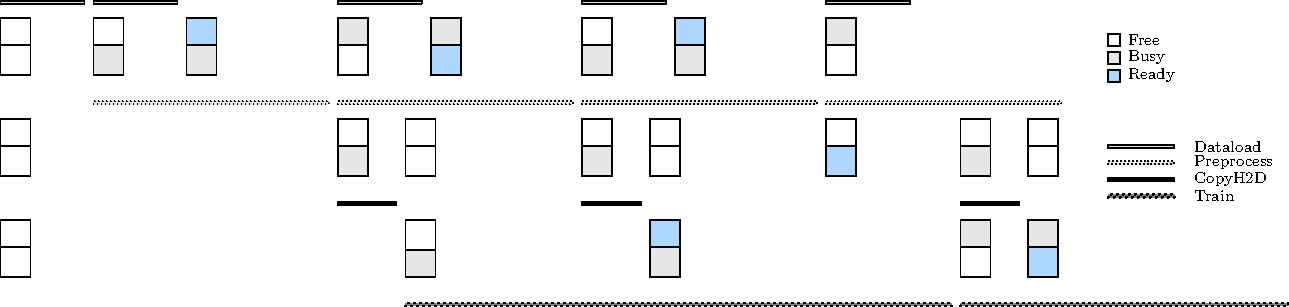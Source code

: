 import geometry;

size(40cm, 0);
unitsize(30, 0);
defaultpen(fontsize(12pt));
real xshiftUnit = 1.4;
pen fillReady = rgb(156,194,230);
pen fillBusy = lightgray;
pen fillFree = white;

real tinyPadding = 0.15;

// 各种 batch 的样式长度设置
real batchWidthUnit = xshiftUnit; //dataloader
real preproWidth = 2.8*xshiftUnit; //preprocess 
real copyWidth = 0.7*xshiftUnit; //copyh2d
real trainWidth = 6.5*xshiftUnit; //train

pen Dotted(pen p=currentpen) {return linetype(new real[] {0,3})+2*linewidth(p);}   

picture getBatch(real width, pen pstyle = defaultpen, pen pbg = lightgray)
{
    picture pic;
    path lineBatch = box((0,0),(width,0.05));
    fill(pic, lineBatch, pbg);
    draw(pic, lineBatch, pstyle);
    return pic;
}

picture blockBox(real w = 0.5, real h = 0.5, pen p = white) {
  picture pic;
  pair d = (w, h);
  path boxpath = box((0,0), d);
  filldraw(pic, boxpath, p);
  return pic;
}

//对齐上方btach的左边边缘
picture getRegAlignToUpBatchLeft(picture batchPic, real yaxis)
{
    picture reg = blockBox();

    pair ptLeft = point(batchPic, W);
    pair ptTo =(ptLeft.x, ptLeft.y+yaxis);
    return shift(ptTo)*reg;
}

//对齐上方btach的右边缘
picture getRegAlignToUpBatchRight(picture batchPic, real yaxis)
{
    picture reg = blockBox();

    pair ptLeft = point(batchPic, E);
    pair ptTo =(ptLeft.x, ptLeft.y+yaxis);
    return shift(ptTo)*reg;
}

//对齐下方btach的左边缘
picture getRegAlignToDownBatchLeft(picture batchPic, real yaxis)
{
    picture reg = blockBox();

    pair ptLeft = point(batchPic, W);
    pair ptTo =(ptLeft.x, ptLeft.y-yaxis);
    return shift(ptTo)*reg;
}

//对齐下方btach的右边缘
picture getRegAlignToDownBatchRight(picture batchPic, real yaxis)
{
    picture reg = blockBox();

    pair ptLeft = point(batchPic, E);
    pair ptTo =(ptLeft.x, ptLeft.y-yaxis);
    return shift(ptTo)*reg;
}

picture fillRegBox(picture boxPic, pen p=fillFree)
{
    pair ptLeftBottom = point(boxPic, SW);
    pair ptRightBottom = point(boxPic, SE);
    pair ptLeftUp = point(boxPic, NW);
    pair ptRightUp = point(boxPic, NE);
    path upRect = ptLeftBottom--ptRightBottom--ptRightUp--ptLeftUp--cycle;
    write(upRect);
    filldraw(boxPic, upRect, p);
    return boxPic;
}

picture getMainPic()
{
    picture pic;

    //draw dataloading batches
    real yshiftUnit = 1.2xshiftUnit;
    real shiftBatch1padding = xshiftUnit+tinyPadding;
    picture dataloadingPic;
    
    //dataloader batch 1, reg1 0
    picture data_batch1 = getBatch(batchWidthUnit);
    add(pic, data_batch1);
    real yaxisShift = -0.55xshiftUnit;
    real boxd = 0.3;
    picture reg1_00 = getRegAlignToUpBatchLeft(data_batch1, yaxisShift);
    picture reg1_10 = getRegAlignToUpBatchLeft(data_batch1, yaxisShift-tinyPadding-boxd);
    
    //reg1 0
    add(pic, reg1_00);
    add(pic, reg1_10);

    //dataloader batch 2, reg1 1, preprocess batch1
    picture data_batch2 = shift(point(data_batch1, E).x+tinyPadding, 0)*getBatch(batchWidthUnit); 
    add(pic, data_batch2);

    picture reg1_01 = getRegAlignToUpBatchLeft(data_batch2, yaxisShift);
    picture reg1_11 = getRegAlignToUpBatchLeft(data_batch2, yaxisShift-tinyPadding-boxd);
    add(pic, reg1_01);
    add(pic, fillRegBox(reg1_11, fillBusy));

    real shiftYValue = -yshiftUnit;
    picture prepro_batch1 = shift(point(data_batch2, W).x, shiftYValue)*getBatch(preproWidth, dotted);
    add(pic, prepro_batch1);

    //reg1 2
    picture reg1_02 = shift(tinyPadding,0)*getRegAlignToUpBatchRight(data_batch2, yaxisShift);
    picture reg1_12 = shift(tinyPadding,0)*getRegAlignToUpBatchRight(data_batch2, yaxisShift-tinyPadding-boxd);
    add(pic, fillRegBox(reg1_02, fillReady));
    add(pic, fillRegBox(reg1_12, fillBusy));    

    //dataloader batch3, reg1 3
    picture data_batch3 = shift(point(prepro_batch1, E).x+tinyPadding, 0)*getBatch(batchWidthUnit); 
    add(pic, data_batch3);
    picture reg1_03 = getRegAlignToUpBatchLeft(data_batch3, yaxisShift);
    picture reg1_13 = getRegAlignToUpBatchLeft(data_batch3, yaxisShift-tinyPadding-boxd);
    add(pic, fillRegBox(reg1_03, fillBusy));
    add(pic, fillRegBox(reg1_13, fillFree));        

    //preprocess batch2
    picture prepro_batch2 = shift(point(data_batch3, W).x, shiftYValue)*getBatch(preproWidth, dotted);
    add(pic, prepro_batch2);

    real copyYValue =  -2*yshiftUnit;

    add(pic, shift(0, -yshiftUnit)*reg1_00);
    add(pic, shift(0, -yshiftUnit)*reg1_10);
    add(pic, shift(0, -2yshiftUnit)*reg1_00);
    add(pic, shift(0, -2yshiftUnit)*reg1_10);
    
    //copyh2d batch1, regs2 1
    pair ptCopyBase = (point(prepro_batch1, E).x+tinyPadding, copyYValue);
    picture copyh2d_batch1 = shift(ptCopyBase)*getBatch(copyWidth, solid, black);
    add(pic, copyh2d_batch1);

    picture reg2_01 = getRegAlignToUpBatchLeft(prepro_batch2, yaxisShift);
    picture reg2_11 = getRegAlignToUpBatchLeft(prepro_batch2, yaxisShift-tinyPadding-boxd);
    add(pic, fillRegBox(reg2_01, fillFree));
    add(pic, fillRegBox(reg2_11, fillBusy));        

    //regs2 2, regs3 1
    picture reg2_02 = shift(point(copyh2d_batch1, E).x+tinyPadding, point(reg2_01, SW).y)*blockBox();
    picture reg2_12 = shift(point(copyh2d_batch1, E).x+tinyPadding, point(reg2_11, SW).y)*blockBox();;
    add(pic, fillRegBox(reg2_02, fillFree));
    add(pic, fillRegBox(reg2_12, fillFree));        

    picture reg3_01 = shift(tinyPadding,0)*getRegAlignToUpBatchRight(copyh2d_batch1, yaxisShift);
    picture reg3_11 = shift(tinyPadding,0)*getRegAlignToUpBatchRight(copyh2d_batch1, yaxisShift-tinyPadding-boxd);
    add(pic, fillRegBox(reg3_11, fillBusy));
    add(pic, fillRegBox(reg3_01, fillFree));
    
    //train batch1
    real trainYValue =  -3*yshiftUnit;  
    pair ptTrainBatch1 = (point(copyh2d_batch1, E).x+tinyPadding, trainYValue);
    picture train_batch1 = shift(ptTrainBatch1)*getBatch(trainWidth, Dotted, gray);
    add(pic, train_batch1);

    picture reg1_04 = shift(tinyPadding,0)*getRegAlignToUpBatchRight(data_batch3, yaxisShift);
    picture reg1_14 = shift(tinyPadding,0)*getRegAlignToUpBatchRight(data_batch3, yaxisShift-tinyPadding-boxd);
    add(pic, fillRegBox(reg1_04, fillBusy));
    add(pic, fillRegBox(reg1_14, fillReady));


    //Dataloader batch 4 regs1 5
    picture data_batch4 = shift(point(prepro_batch2, E).x+tinyPadding, 0)*getBatch(batchWidthUnit); 
    add(pic, data_batch4);
    
    picture reg1_05 = shift(point(prepro_batch2, E).x+tinyPadding, point(reg1_01, SW).y)*blockBox();
    picture reg1_15 = shift(point(prepro_batch2, E).x+tinyPadding, point(reg1_11, SW).y)*blockBox();
    add(pic, fillRegBox(reg1_05, fillFree));
    add(pic, fillRegBox(reg1_15, fillBusy));

    //regs1 6
    picture reg1_07 = shift(point(data_batch4, E).x+tinyPadding, point(reg1_01, SW).y)*blockBox();
    picture reg1_17 = shift(point(data_batch4, E).x+tinyPadding, point(reg1_11, SW).y)*blockBox();
    add(pic, fillRegBox(reg1_07, fillReady));
    add(pic, fillRegBox(reg1_17, fillBusy));

    //preprocess batch 3, regs2 3
    picture prepro_batch3 = shift(point(prepro_batch2, E).x +tinyPadding, shiftYValue)*getBatch(preproWidth, dotted);
    add(pic, prepro_batch3);
    picture reg2_03 = shift(point(prepro_batch3, W).x, point(reg2_01, SW).y)*blockBox();
    picture reg2_13 = shift(point(prepro_batch3, W).x, point(reg2_11, SW).y)*blockBox();;
    add(pic, fillRegBox(reg2_03, fillFree));
    add(pic, fillRegBox(reg2_13, fillBusy));

    // copyh2d batch2
    picture copyh2d_batch2 = shift((point(prepro_batch2, E).x+tinyPadding, point(copyh2d_batch1, S).y))*getBatch(copyWidth, solid, black);
    add(pic, copyh2d_batch2);

    // regs3 2, regs2 4
    picture reg3_02 = shift(point(copyh2d_batch2, E).x+tinyPadding, point(reg3_01, SW).y)*blockBox();
    picture reg3_12 = shift(point(copyh2d_batch2, E).x+tinyPadding, point(reg3_11, SW).y)*blockBox();
    add(pic, fillRegBox(reg3_02, fillReady));
    add(pic, fillRegBox(reg3_12, fillBusy)); 

    picture reg2_04 = shift(point(copyh2d_batch2, E).x+tinyPadding, point(reg2_01, SW).y)*blockBox();
    picture reg2_14 = shift(point(copyh2d_batch2, E).x+tinyPadding, point(reg2_11, SW).y)*blockBox();;
    add(pic, fillRegBox(reg2_04, fillFree));
    add(pic, fillRegBox(reg2_14, fillFree));

    //dataloader batch 5, regs 1 7      
    picture data_batch5 = shift(point(prepro_batch3, E).x+tinyPadding, 0)*getBatch(batchWidthUnit); 
    add(pic, data_batch5);
    picture reg1_07 = shift(point(data_batch5, W).x, point(reg1_01, SW).y)*blockBox();
    picture reg1_17 = shift(point(data_batch5, W).x, point(reg1_11, SW).y)*blockBox();
    add(pic, fillRegBox(reg1_07, fillBusy));
    add(pic, fillRegBox(reg1_17, fillFree));

    //preprocess batch 4
    picture prepro_batch4 = shift(point(prepro_batch3, E).x +tinyPadding, shiftYValue)*getBatch(preproWidth, dotted);
    add(pic, prepro_batch4);

    //regs 2 5         
    picture reg2_05 = shift((point(prepro_batch3, E).x+tinyPadding, point(reg2_01, SW).y))*blockBox();
    picture reg2_15 = shift((point(prepro_batch3, E).x+tinyPadding, point(reg2_11, SW).y))*blockBox();;
    add(pic, fillRegBox(reg2_05, fillFree));
    add(pic, fillRegBox(reg2_15, fillReady));

    //train batch 2
    picture train_batch2 = shift(point(train_batch1, E).x +tinyPadding, trainYValue)*xscale(0.6)*getBatch(trainWidth, Dotted, gray);
    add(pic, train_batch2);

    // copyh2d batch3 regs3 3
    picture copyh2d_batch3 = shift((point(train_batch1, E).x+tinyPadding, point(copyh2d_batch1, S).y))*getBatch(copyWidth, solid, black);
    add(pic, copyh2d_batch3);
    picture reg3_03 = shift(point(copyh2d_batch3, W).x, point(reg3_01, SW).y)*blockBox();
    picture reg3_13 = shift(point(copyh2d_batch3, W).x, point(reg3_11, SW).y)*blockBox();
    add(pic, fillRegBox(reg3_03, fillBusy));
    add(pic, fillRegBox(reg3_13, fillFree)); 

    // regs2 6
    picture reg2_06 = shift((point(copyh2d_batch3, W).x, point(reg2_01, SW).y))*blockBox();
    picture reg2_16 = shift((point(copyh2d_batch3, W).x, point(reg2_11, SW).y))*blockBox();;
    add(pic, fillRegBox(reg2_06, fillFree));
    add(pic, fillRegBox(reg2_16, fillBusy));

    //regs3 4, regs2 7
    picture reg3_04 = shift(point(copyh2d_batch3, E).x+tinyPadding, point(reg3_01, SW).y)*blockBox();
    picture reg3_14 = shift(point(copyh2d_batch3, E).x+tinyPadding, point(reg3_11, SW).y)*blockBox();
    add(pic, fillRegBox(reg3_04, fillBusy));
    add(pic, fillRegBox(reg3_14, fillReady)); 

    picture reg2_07 = shift((point(copyh2d_batch3, E).x+tinyPadding, point(reg2_01, SW).y))*blockBox();
    picture reg2_17 = shift((point(copyh2d_batch3, E).x+tinyPadding, point(reg2_11, SW).y))*blockBox();;
    add(pic, fillRegBox(reg2_07, fillFree));
    add(pic, fillRegBox(reg2_17, fillFree));

    return pic;
}

picture getLegend()
{
    picture pic;
    real d = 0.2;
    pair legendYShift = (0, -0.1-d);
    picture freeBlock = blockBox(d,d);
    freeBlock = fillRegBox(freeBlock, fillFree);
    label(freeBlock, "Free", point(freeBlock, SW), N+4E, fontsize(8pt));
    add(pic, freeBlock);   
    
    picture busyBlock = blockBox(d,d);
    busyBlock = shift(legendYShift)*fillRegBox(busyBlock, fillBusy);
    label(busyBlock, "Busy", point(busyBlock, SW), N+4E, fontsize(8pt));
    add(pic, busyBlock);

    picture readyBlock = blockBox(d,d);
    readyBlock = shift(2legendYShift)*fillRegBox(readyBlock, fillReady);
    label(readyBlock, "Ready", point(readyBlock, SW), N+4E, fontsize(8pt));
    add(pic, readyBlock);

    //batches
    real yShift = -1.8;
    real legendBatchUnit = 1.1;

    picture dataLoader = getBatch(legendBatchUnit);
    dataLoader = shift(0, yShift)*shift(point(freeBlock, W))*dataLoader;
    label(dataLoader, "Dataload", point(dataLoader, E), 4E, fontsize(8pt));
    add(pic, dataLoader);

    picture preProcess = getBatch(legendBatchUnit, dotted);
    preProcess = shift(0, -0.3)*shift(point(dataLoader, W))*preProcess;
    label(preProcess, "Preprocess", point(preProcess, E), 4E, fontsize(8pt));
    add(pic, preProcess);

    picture copyH2D = getBatch(legendBatchUnit, solid, black);
    copyH2D = shift(0, -0.3)*shift(point(preProcess, W))*copyH2D;
    label(copyH2D, "CopyH2D", point(copyH2D, E), 4E, fontsize(8pt));
    add(pic, copyH2D);

    picture training = getBatch(legendBatchUnit, Dotted, gray);
    training = shift(0, -0.3)*shift(point(copyH2D, W))*training;
    label(training, "Train", point(training, E), 4E, fontsize(8pt));
    add(pic, training);

    return pic;
}

picture mainPic = getMainPic();
add(mainPic);

pair ptCornerUp = max(mainPic, true);
//dot(ptCornerUp);

picture legendPic = shift(0, -1)*shift(ptCornerUp-2.5xshiftUnit)*getLegend();
add(legendPic);




// add(legend());